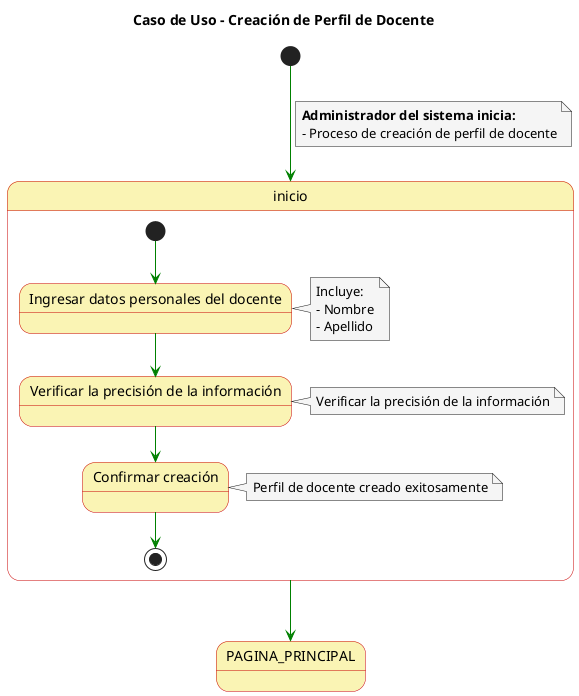 @startuml
skinparam state {
  BackgroundColor #faf4b4
  BorderColor #c90000
}

skinparam note {
  BackgroundColor #f5f5f5
}

skinparam linetype polyline

title Caso de Uso - Creación de Perfil de Docente

[*] -[#green]-> inicio
note on link
  **Administrador del sistema inicia:**
  - Proceso de creación de perfil de docente
end note

state inicio {
  state "Ingresar datos personales del docente" as state1
  state "Verificar la precisión de la información" as state2
  state "Confirmar creación" as state3
  
  [*] -[#green]-> state1
  note right of state1
    Incluye:
    - Nombre
    - Apellido
  end note
  state1 -[#green]-> state2
  note right of state2
    Verificar la precisión de la información
  end note
  state2 -[#green]-> state3
  note right of state3
    Perfil de docente creado exitosamente
  end note
  state3 -[#green]-> [*]
}

inicio -[#green]-> PAGINA_PRINCIPAL
@enduml



